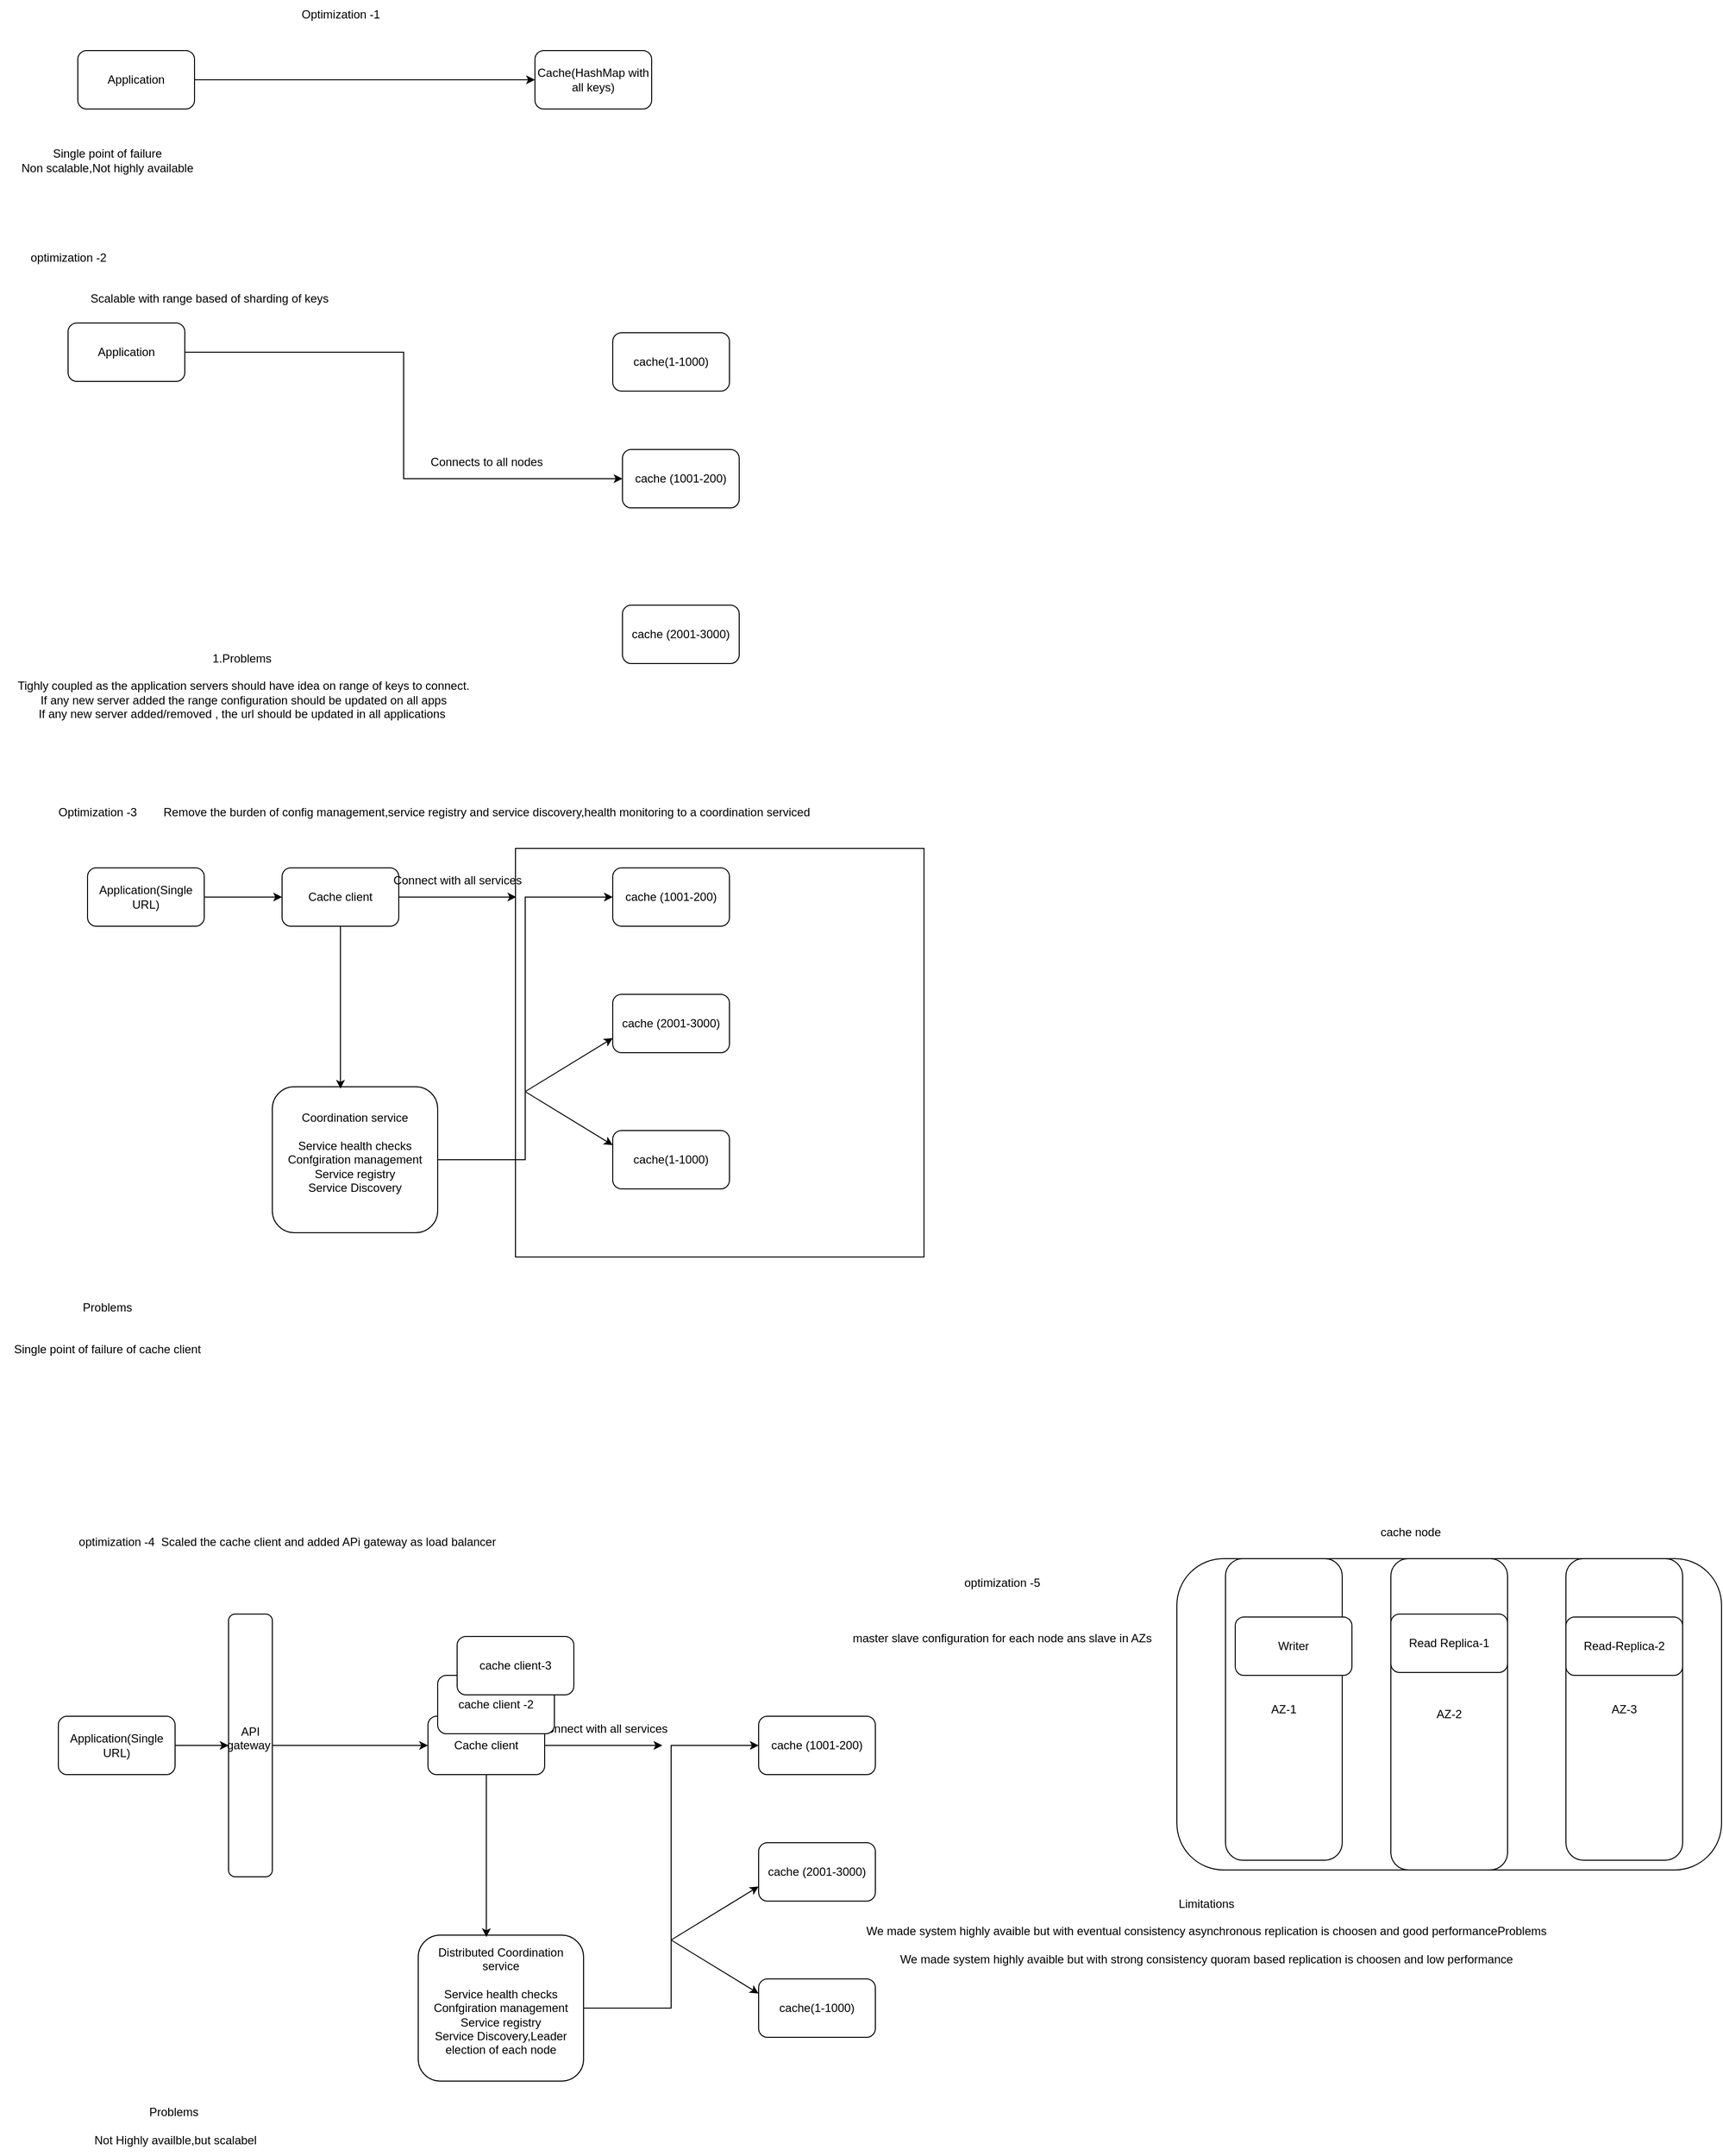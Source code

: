 <mxfile version="26.0.2">
  <diagram name="Page-1" id="LBZWmM-tVi92HX_okKVo">
    <mxGraphModel dx="794" dy="412" grid="1" gridSize="10" guides="1" tooltips="1" connect="1" arrows="1" fold="1" page="1" pageScale="1" pageWidth="2300" pageHeight="2300" math="0" shadow="0">
      <root>
        <mxCell id="0" />
        <mxCell id="1" parent="0" />
        <mxCell id="I1RJLCAlzQBVwn9g0eSC-58" value="" style="rounded=1;whiteSpace=wrap;html=1;" vertex="1" parent="1">
          <mxGeometry x="1220" y="1660" width="560" height="320" as="geometry" />
        </mxCell>
        <mxCell id="I1RJLCAlzQBVwn9g0eSC-54" style="edgeStyle=orthogonalEdgeStyle;rounded=0;orthogonalLoop=1;jettySize=auto;html=1;entryX=0;entryY=0.5;entryDx=0;entryDy=0;" edge="1" parent="1" source="I1RJLCAlzQBVwn9g0eSC-52" target="I1RJLCAlzQBVwn9g0eSC-44">
          <mxGeometry relative="1" as="geometry" />
        </mxCell>
        <mxCell id="I1RJLCAlzQBVwn9g0eSC-52" value="API gateway&amp;nbsp;&lt;div&gt;&lt;br&gt;&lt;/div&gt;" style="rounded=1;whiteSpace=wrap;html=1;" vertex="1" parent="1">
          <mxGeometry x="245" y="1717" width="45" height="270" as="geometry" />
        </mxCell>
        <mxCell id="I1RJLCAlzQBVwn9g0eSC-30" value="" style="whiteSpace=wrap;html=1;aspect=fixed;" vertex="1" parent="1">
          <mxGeometry x="540" y="930" width="420" height="420" as="geometry" />
        </mxCell>
        <mxCell id="I1RJLCAlzQBVwn9g0eSC-1" value="Cache(HashMap with all keys)" style="rounded=1;whiteSpace=wrap;html=1;" vertex="1" parent="1">
          <mxGeometry x="560" y="110" width="120" height="60" as="geometry" />
        </mxCell>
        <mxCell id="I1RJLCAlzQBVwn9g0eSC-3" style="edgeStyle=orthogonalEdgeStyle;rounded=0;orthogonalLoop=1;jettySize=auto;html=1;entryX=0;entryY=0.5;entryDx=0;entryDy=0;" edge="1" parent="1" source="I1RJLCAlzQBVwn9g0eSC-2" target="I1RJLCAlzQBVwn9g0eSC-1">
          <mxGeometry relative="1" as="geometry" />
        </mxCell>
        <mxCell id="I1RJLCAlzQBVwn9g0eSC-2" value="Application" style="rounded=1;whiteSpace=wrap;html=1;" vertex="1" parent="1">
          <mxGeometry x="90" y="110" width="120" height="60" as="geometry" />
        </mxCell>
        <mxCell id="I1RJLCAlzQBVwn9g0eSC-4" value="Optimization -1" style="text;html=1;align=center;verticalAlign=middle;resizable=0;points=[];autosize=1;strokeColor=none;fillColor=none;" vertex="1" parent="1">
          <mxGeometry x="310" y="58" width="100" height="30" as="geometry" />
        </mxCell>
        <mxCell id="I1RJLCAlzQBVwn9g0eSC-5" value="cache (1001-200)" style="rounded=1;whiteSpace=wrap;html=1;" vertex="1" parent="1">
          <mxGeometry x="650" y="520" width="120" height="60" as="geometry" />
        </mxCell>
        <mxCell id="I1RJLCAlzQBVwn9g0eSC-6" style="edgeStyle=orthogonalEdgeStyle;rounded=0;orthogonalLoop=1;jettySize=auto;html=1;entryX=0;entryY=0.5;entryDx=0;entryDy=0;" edge="1" parent="1" source="I1RJLCAlzQBVwn9g0eSC-7" target="I1RJLCAlzQBVwn9g0eSC-5">
          <mxGeometry relative="1" as="geometry" />
        </mxCell>
        <mxCell id="I1RJLCAlzQBVwn9g0eSC-7" value="Application" style="rounded=1;whiteSpace=wrap;html=1;" vertex="1" parent="1">
          <mxGeometry x="80" y="390" width="120" height="60" as="geometry" />
        </mxCell>
        <mxCell id="I1RJLCAlzQBVwn9g0eSC-8" value="Single point of failure&lt;div&gt;Non scalable,Not highly available&lt;/div&gt;" style="text;html=1;align=center;verticalAlign=middle;resizable=0;points=[];autosize=1;strokeColor=none;fillColor=none;" vertex="1" parent="1">
          <mxGeometry x="20" y="203" width="200" height="40" as="geometry" />
        </mxCell>
        <mxCell id="I1RJLCAlzQBVwn9g0eSC-9" value="optimization -2" style="text;html=1;align=center;verticalAlign=middle;resizable=0;points=[];autosize=1;strokeColor=none;fillColor=none;" vertex="1" parent="1">
          <mxGeometry x="30" y="308" width="100" height="30" as="geometry" />
        </mxCell>
        <mxCell id="I1RJLCAlzQBVwn9g0eSC-10" value="Scalable with range based of sharding of keys" style="text;html=1;align=center;verticalAlign=middle;resizable=0;points=[];autosize=1;strokeColor=none;fillColor=none;" vertex="1" parent="1">
          <mxGeometry x="90" y="350" width="270" height="30" as="geometry" />
        </mxCell>
        <mxCell id="I1RJLCAlzQBVwn9g0eSC-11" value="cache(1-1000)" style="rounded=1;whiteSpace=wrap;html=1;" vertex="1" parent="1">
          <mxGeometry x="640" y="400" width="120" height="60" as="geometry" />
        </mxCell>
        <mxCell id="I1RJLCAlzQBVwn9g0eSC-12" value="cache (2001-3000)" style="rounded=1;whiteSpace=wrap;html=1;" vertex="1" parent="1">
          <mxGeometry x="650" y="680" width="120" height="60" as="geometry" />
        </mxCell>
        <mxCell id="I1RJLCAlzQBVwn9g0eSC-13" value="1.Problems&amp;nbsp;&lt;div&gt;&lt;br&gt;&lt;/div&gt;&lt;div&gt;Tighly coupled as the application servers should have idea on range of keys to connect.&lt;/div&gt;&lt;div&gt;&lt;span style=&quot;background-color: transparent; color: light-dark(rgb(0, 0, 0), rgb(255, 255, 255));&quot;&gt;If any new server added the range configuration should be updated on all apps&lt;/span&gt;&lt;/div&gt;&lt;div&gt;&lt;span style=&quot;background-color: transparent; color: light-dark(rgb(0, 0, 0), rgb(255, 255, 255));&quot;&gt;If any new server added/removed , the url should be updated in all applications&amp;nbsp;&lt;/span&gt;&lt;/div&gt;" style="text;html=1;align=center;verticalAlign=middle;resizable=0;points=[];autosize=1;strokeColor=none;fillColor=none;" vertex="1" parent="1">
          <mxGeometry x="15" y="718" width="490" height="90" as="geometry" />
        </mxCell>
        <mxCell id="I1RJLCAlzQBVwn9g0eSC-14" value="cache (1001-200)" style="rounded=1;whiteSpace=wrap;html=1;" vertex="1" parent="1">
          <mxGeometry x="640" y="950" width="120" height="60" as="geometry" />
        </mxCell>
        <mxCell id="I1RJLCAlzQBVwn9g0eSC-29" style="edgeStyle=orthogonalEdgeStyle;rounded=0;orthogonalLoop=1;jettySize=auto;html=1;entryX=0;entryY=0.5;entryDx=0;entryDy=0;" edge="1" parent="1" source="I1RJLCAlzQBVwn9g0eSC-16" target="I1RJLCAlzQBVwn9g0eSC-27">
          <mxGeometry relative="1" as="geometry" />
        </mxCell>
        <mxCell id="I1RJLCAlzQBVwn9g0eSC-16" value="Application(Single URL)" style="rounded=1;whiteSpace=wrap;html=1;" vertex="1" parent="1">
          <mxGeometry x="100" y="950" width="120" height="60" as="geometry" />
        </mxCell>
        <mxCell id="I1RJLCAlzQBVwn9g0eSC-18" value="cache(1-1000)" style="rounded=1;whiteSpace=wrap;html=1;" vertex="1" parent="1">
          <mxGeometry x="640" y="1220" width="120" height="60" as="geometry" />
        </mxCell>
        <mxCell id="I1RJLCAlzQBVwn9g0eSC-19" value="cache (2001-3000)" style="rounded=1;whiteSpace=wrap;html=1;" vertex="1" parent="1">
          <mxGeometry x="640" y="1080" width="120" height="60" as="geometry" />
        </mxCell>
        <mxCell id="I1RJLCAlzQBVwn9g0eSC-21" value="Optimization -3" style="text;html=1;align=center;verticalAlign=middle;resizable=0;points=[];autosize=1;strokeColor=none;fillColor=none;" vertex="1" parent="1">
          <mxGeometry x="60" y="878" width="100" height="30" as="geometry" />
        </mxCell>
        <mxCell id="I1RJLCAlzQBVwn9g0eSC-22" value="Remove the burden of config management,service registry and service discovery,health monitoring to a coordination serviced" style="text;html=1;align=center;verticalAlign=middle;resizable=0;points=[];autosize=1;strokeColor=none;fillColor=none;" vertex="1" parent="1">
          <mxGeometry x="165" y="878" width="690" height="30" as="geometry" />
        </mxCell>
        <mxCell id="I1RJLCAlzQBVwn9g0eSC-24" style="edgeStyle=orthogonalEdgeStyle;rounded=0;orthogonalLoop=1;jettySize=auto;html=1;entryX=0;entryY=0.5;entryDx=0;entryDy=0;" edge="1" parent="1" source="I1RJLCAlzQBVwn9g0eSC-23" target="I1RJLCAlzQBVwn9g0eSC-14">
          <mxGeometry relative="1" as="geometry" />
        </mxCell>
        <mxCell id="I1RJLCAlzQBVwn9g0eSC-23" value="Coordination service&lt;div&gt;&lt;br&gt;&lt;/div&gt;&lt;div&gt;Service health checks&lt;/div&gt;&lt;div&gt;Confgiration management&lt;/div&gt;&lt;div&gt;Service registry&lt;/div&gt;&lt;div&gt;Service Discovery&lt;/div&gt;&lt;div&gt;&lt;br&gt;&lt;/div&gt;" style="rounded=1;whiteSpace=wrap;html=1;" vertex="1" parent="1">
          <mxGeometry x="290" y="1175" width="170" height="150" as="geometry" />
        </mxCell>
        <mxCell id="I1RJLCAlzQBVwn9g0eSC-25" value="" style="endArrow=classic;html=1;rounded=0;entryX=0;entryY=0.75;entryDx=0;entryDy=0;" edge="1" parent="1" target="I1RJLCAlzQBVwn9g0eSC-19">
          <mxGeometry width="50" height="50" relative="1" as="geometry">
            <mxPoint x="550" y="1180" as="sourcePoint" />
            <mxPoint x="600" y="1130" as="targetPoint" />
          </mxGeometry>
        </mxCell>
        <mxCell id="I1RJLCAlzQBVwn9g0eSC-26" value="" style="endArrow=classic;html=1;rounded=0;entryX=0;entryY=0.25;entryDx=0;entryDy=0;" edge="1" parent="1" target="I1RJLCAlzQBVwn9g0eSC-18">
          <mxGeometry width="50" height="50" relative="1" as="geometry">
            <mxPoint x="550" y="1180" as="sourcePoint" />
            <mxPoint x="590" y="1200" as="targetPoint" />
          </mxGeometry>
        </mxCell>
        <mxCell id="I1RJLCAlzQBVwn9g0eSC-27" value="Cache client" style="rounded=1;whiteSpace=wrap;html=1;" vertex="1" parent="1">
          <mxGeometry x="300" y="950" width="120" height="60" as="geometry" />
        </mxCell>
        <mxCell id="I1RJLCAlzQBVwn9g0eSC-28" style="edgeStyle=orthogonalEdgeStyle;rounded=0;orthogonalLoop=1;jettySize=auto;html=1;entryX=0.412;entryY=0.013;entryDx=0;entryDy=0;entryPerimeter=0;" edge="1" parent="1" source="I1RJLCAlzQBVwn9g0eSC-27" target="I1RJLCAlzQBVwn9g0eSC-23">
          <mxGeometry relative="1" as="geometry" />
        </mxCell>
        <mxCell id="I1RJLCAlzQBVwn9g0eSC-32" style="edgeStyle=orthogonalEdgeStyle;rounded=0;orthogonalLoop=1;jettySize=auto;html=1;entryX=0.002;entryY=0.119;entryDx=0;entryDy=0;entryPerimeter=0;" edge="1" parent="1" source="I1RJLCAlzQBVwn9g0eSC-27" target="I1RJLCAlzQBVwn9g0eSC-30">
          <mxGeometry relative="1" as="geometry" />
        </mxCell>
        <mxCell id="I1RJLCAlzQBVwn9g0eSC-33" value="Connect with all services" style="text;html=1;align=center;verticalAlign=middle;resizable=0;points=[];autosize=1;strokeColor=none;fillColor=none;" vertex="1" parent="1">
          <mxGeometry x="400" y="948" width="160" height="30" as="geometry" />
        </mxCell>
        <mxCell id="I1RJLCAlzQBVwn9g0eSC-34" value="Connects to all nodes" style="text;html=1;align=center;verticalAlign=middle;resizable=0;points=[];autosize=1;strokeColor=none;fillColor=none;" vertex="1" parent="1">
          <mxGeometry x="440" y="518" width="140" height="30" as="geometry" />
        </mxCell>
        <mxCell id="I1RJLCAlzQBVwn9g0eSC-35" value="cache (1001-200)" style="rounded=1;whiteSpace=wrap;html=1;" vertex="1" parent="1">
          <mxGeometry x="790" y="1822" width="120" height="60" as="geometry" />
        </mxCell>
        <mxCell id="I1RJLCAlzQBVwn9g0eSC-53" style="edgeStyle=orthogonalEdgeStyle;rounded=0;orthogonalLoop=1;jettySize=auto;html=1;entryX=0;entryY=0.5;entryDx=0;entryDy=0;" edge="1" parent="1" source="I1RJLCAlzQBVwn9g0eSC-37" target="I1RJLCAlzQBVwn9g0eSC-52">
          <mxGeometry relative="1" as="geometry" />
        </mxCell>
        <mxCell id="I1RJLCAlzQBVwn9g0eSC-37" value="Application(Single URL)" style="rounded=1;whiteSpace=wrap;html=1;" vertex="1" parent="1">
          <mxGeometry x="70" y="1822" width="120" height="60" as="geometry" />
        </mxCell>
        <mxCell id="I1RJLCAlzQBVwn9g0eSC-38" value="cache(1-1000)" style="rounded=1;whiteSpace=wrap;html=1;" vertex="1" parent="1">
          <mxGeometry x="790" y="2092" width="120" height="60" as="geometry" />
        </mxCell>
        <mxCell id="I1RJLCAlzQBVwn9g0eSC-39" value="cache (2001-3000)" style="rounded=1;whiteSpace=wrap;html=1;" vertex="1" parent="1">
          <mxGeometry x="790" y="1952" width="120" height="60" as="geometry" />
        </mxCell>
        <mxCell id="I1RJLCAlzQBVwn9g0eSC-40" style="edgeStyle=orthogonalEdgeStyle;rounded=0;orthogonalLoop=1;jettySize=auto;html=1;entryX=0;entryY=0.5;entryDx=0;entryDy=0;" edge="1" parent="1" source="I1RJLCAlzQBVwn9g0eSC-41" target="I1RJLCAlzQBVwn9g0eSC-35">
          <mxGeometry relative="1" as="geometry" />
        </mxCell>
        <mxCell id="I1RJLCAlzQBVwn9g0eSC-41" value="Distributed Coordination service&lt;div&gt;&lt;br&gt;&lt;/div&gt;&lt;div&gt;Service health checks&lt;/div&gt;&lt;div&gt;Confgiration management&lt;/div&gt;&lt;div&gt;Service registry&lt;/div&gt;&lt;div&gt;Service Discovery,Leader election of each node&lt;/div&gt;&lt;div&gt;&lt;br&gt;&lt;/div&gt;" style="rounded=1;whiteSpace=wrap;html=1;" vertex="1" parent="1">
          <mxGeometry x="440" y="2047" width="170" height="150" as="geometry" />
        </mxCell>
        <mxCell id="I1RJLCAlzQBVwn9g0eSC-42" value="" style="endArrow=classic;html=1;rounded=0;entryX=0;entryY=0.75;entryDx=0;entryDy=0;" edge="1" parent="1" target="I1RJLCAlzQBVwn9g0eSC-39">
          <mxGeometry width="50" height="50" relative="1" as="geometry">
            <mxPoint x="700" y="2052" as="sourcePoint" />
            <mxPoint x="750" y="2002" as="targetPoint" />
          </mxGeometry>
        </mxCell>
        <mxCell id="I1RJLCAlzQBVwn9g0eSC-43" value="" style="endArrow=classic;html=1;rounded=0;entryX=0;entryY=0.25;entryDx=0;entryDy=0;" edge="1" parent="1" target="I1RJLCAlzQBVwn9g0eSC-38">
          <mxGeometry width="50" height="50" relative="1" as="geometry">
            <mxPoint x="700" y="2052" as="sourcePoint" />
            <mxPoint x="740" y="2072" as="targetPoint" />
          </mxGeometry>
        </mxCell>
        <mxCell id="I1RJLCAlzQBVwn9g0eSC-44" value="Cache client" style="rounded=1;whiteSpace=wrap;html=1;" vertex="1" parent="1">
          <mxGeometry x="450" y="1822" width="120" height="60" as="geometry" />
        </mxCell>
        <mxCell id="I1RJLCAlzQBVwn9g0eSC-45" style="edgeStyle=orthogonalEdgeStyle;rounded=0;orthogonalLoop=1;jettySize=auto;html=1;entryX=0.412;entryY=0.013;entryDx=0;entryDy=0;entryPerimeter=0;" edge="1" parent="1" source="I1RJLCAlzQBVwn9g0eSC-44" target="I1RJLCAlzQBVwn9g0eSC-41">
          <mxGeometry relative="1" as="geometry" />
        </mxCell>
        <mxCell id="I1RJLCAlzQBVwn9g0eSC-46" style="edgeStyle=orthogonalEdgeStyle;rounded=0;orthogonalLoop=1;jettySize=auto;html=1;entryX=0.002;entryY=0.119;entryDx=0;entryDy=0;entryPerimeter=0;" edge="1" parent="1" source="I1RJLCAlzQBVwn9g0eSC-44">
          <mxGeometry relative="1" as="geometry">
            <mxPoint x="691" y="1852" as="targetPoint" />
          </mxGeometry>
        </mxCell>
        <mxCell id="I1RJLCAlzQBVwn9g0eSC-47" value="Connect with all services" style="text;html=1;align=center;verticalAlign=middle;resizable=0;points=[];autosize=1;strokeColor=none;fillColor=none;" vertex="1" parent="1">
          <mxGeometry x="550" y="1820" width="160" height="30" as="geometry" />
        </mxCell>
        <mxCell id="I1RJLCAlzQBVwn9g0eSC-48" value="Problems&lt;div&gt;&lt;br&gt;&lt;/div&gt;&lt;div&gt;&lt;br&gt;&lt;/div&gt;&lt;div&gt;Single point of failure of cache client&lt;/div&gt;" style="text;html=1;align=center;verticalAlign=middle;resizable=0;points=[];autosize=1;strokeColor=none;fillColor=none;" vertex="1" parent="1">
          <mxGeometry x="10" y="1388" width="220" height="70" as="geometry" />
        </mxCell>
        <mxCell id="I1RJLCAlzQBVwn9g0eSC-49" value="cache client -2" style="rounded=1;whiteSpace=wrap;html=1;" vertex="1" parent="1">
          <mxGeometry x="460" y="1780" width="120" height="60" as="geometry" />
        </mxCell>
        <mxCell id="I1RJLCAlzQBVwn9g0eSC-50" value="cache client-3" style="rounded=1;whiteSpace=wrap;html=1;" vertex="1" parent="1">
          <mxGeometry x="480" y="1740" width="120" height="60" as="geometry" />
        </mxCell>
        <mxCell id="I1RJLCAlzQBVwn9g0eSC-51" value="optimization -4&amp;nbsp; Scaled the cache client and added APi gateway as load balancer" style="text;html=1;align=center;verticalAlign=middle;resizable=0;points=[];autosize=1;strokeColor=none;fillColor=none;" vertex="1" parent="1">
          <mxGeometry x="80" y="1628" width="450" height="30" as="geometry" />
        </mxCell>
        <mxCell id="I1RJLCAlzQBVwn9g0eSC-56" value="Problems&amp;nbsp;&lt;div&gt;&lt;br&gt;&lt;/div&gt;&lt;div&gt;Not Highly availble,but scalabel&lt;/div&gt;" style="text;html=1;align=center;verticalAlign=middle;resizable=0;points=[];autosize=1;strokeColor=none;fillColor=none;" vertex="1" parent="1">
          <mxGeometry x="95" y="2213" width="190" height="60" as="geometry" />
        </mxCell>
        <mxCell id="I1RJLCAlzQBVwn9g0eSC-57" value="optimization -5&lt;div&gt;&lt;br&gt;&lt;/div&gt;&lt;div&gt;&lt;br&gt;&lt;/div&gt;&lt;div&gt;&lt;br&gt;&lt;/div&gt;&lt;div&gt;master slave configuration for each node ans slave in AZs&lt;/div&gt;" style="text;html=1;align=center;verticalAlign=middle;resizable=0;points=[];autosize=1;strokeColor=none;fillColor=none;" vertex="1" parent="1">
          <mxGeometry x="875" y="1668" width="330" height="90" as="geometry" />
        </mxCell>
        <mxCell id="I1RJLCAlzQBVwn9g0eSC-59" value="" style="rounded=1;whiteSpace=wrap;html=1;" vertex="1" parent="1">
          <mxGeometry x="1270" y="1730" width="120" height="60" as="geometry" />
        </mxCell>
        <mxCell id="I1RJLCAlzQBVwn9g0eSC-61" value="AZ-1" style="rounded=1;whiteSpace=wrap;html=1;" vertex="1" parent="1">
          <mxGeometry x="1270" y="1660" width="120" height="310" as="geometry" />
        </mxCell>
        <mxCell id="I1RJLCAlzQBVwn9g0eSC-62" value="AZ-2" style="rounded=1;whiteSpace=wrap;html=1;" vertex="1" parent="1">
          <mxGeometry x="1440" y="1660" width="120" height="320" as="geometry" />
        </mxCell>
        <mxCell id="I1RJLCAlzQBVwn9g0eSC-63" value="AZ-3" style="rounded=1;whiteSpace=wrap;html=1;" vertex="1" parent="1">
          <mxGeometry x="1620" y="1660" width="120" height="310" as="geometry" />
        </mxCell>
        <mxCell id="I1RJLCAlzQBVwn9g0eSC-64" value="Writer" style="rounded=1;whiteSpace=wrap;html=1;" vertex="1" parent="1">
          <mxGeometry x="1280" y="1720" width="120" height="60" as="geometry" />
        </mxCell>
        <mxCell id="I1RJLCAlzQBVwn9g0eSC-66" value="Read Replica-1" style="rounded=1;whiteSpace=wrap;html=1;" vertex="1" parent="1">
          <mxGeometry x="1440" y="1717" width="120" height="60" as="geometry" />
        </mxCell>
        <mxCell id="I1RJLCAlzQBVwn9g0eSC-67" value="Read-Replica-2" style="rounded=1;whiteSpace=wrap;html=1;" vertex="1" parent="1">
          <mxGeometry x="1620" y="1720" width="120" height="60" as="geometry" />
        </mxCell>
        <mxCell id="I1RJLCAlzQBVwn9g0eSC-68" value="cache node" style="text;html=1;align=center;verticalAlign=middle;resizable=0;points=[];autosize=1;strokeColor=none;fillColor=none;" vertex="1" parent="1">
          <mxGeometry x="1415" y="1618" width="90" height="30" as="geometry" />
        </mxCell>
        <mxCell id="I1RJLCAlzQBVwn9g0eSC-69" value="Limitations&lt;br&gt;&lt;div&gt;&lt;br&gt;&lt;/div&gt;&lt;div&gt;We made system highly avaible but with eventual consistency asynchronous replication is choosen and good performance&lt;span style=&quot;background-color: transparent; color: light-dark(rgb(0, 0, 0), rgb(255, 255, 255));&quot;&gt;Problems&lt;/span&gt;&lt;/div&gt;&lt;div&gt;&lt;br&gt;&lt;/div&gt;&lt;div&gt;We made system highly avaible but with strong consistency quoram based replication is choosen and low performance&lt;/div&gt;" style="text;html=1;align=center;verticalAlign=middle;resizable=0;points=[];autosize=1;strokeColor=none;fillColor=none;" vertex="1" parent="1">
          <mxGeometry x="890" y="1998" width="720" height="90" as="geometry" />
        </mxCell>
      </root>
    </mxGraphModel>
  </diagram>
</mxfile>
